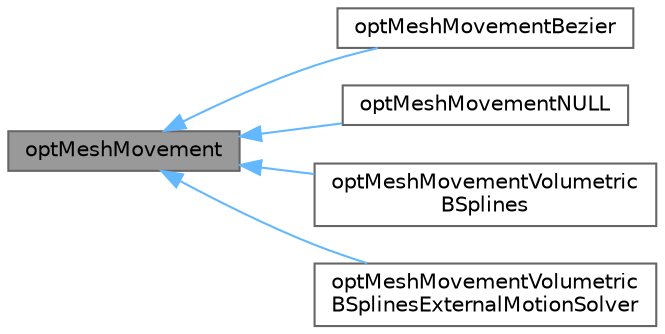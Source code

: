 digraph "optMeshMovement"
{
 // LATEX_PDF_SIZE
  bgcolor="transparent";
  edge [fontname=Helvetica,fontsize=10,labelfontname=Helvetica,labelfontsize=10];
  node [fontname=Helvetica,fontsize=10,shape=box,height=0.2,width=0.4];
  rankdir="LR";
  Node1 [id="Node000001",label="optMeshMovement",height=0.2,width=0.4,color="gray40", fillcolor="grey60", style="filled", fontcolor="black",tooltip="Abstract base class for translating an update of the design variables into mesh movement."];
  Node1 -> Node2 [id="edge1_Node000001_Node000002",dir="back",color="steelblue1",style="solid",tooltip=" "];
  Node2 [id="Node000002",label="optMeshMovementBezier",height=0.2,width=0.4,color="gray40", fillcolor="white", style="filled",URL="$classFoam_1_1optMeshMovementBezier.html",tooltip="Converts NURBS control points update to actual mesh movement."];
  Node1 -> Node3 [id="edge2_Node000001_Node000003",dir="back",color="steelblue1",style="solid",tooltip=" "];
  Node3 [id="Node000003",label="optMeshMovementNULL",height=0.2,width=0.4,color="gray40", fillcolor="white", style="filled",URL="$classFoam_1_1optMeshMovementNULL.html",tooltip="A dummy optMeshMovement object."];
  Node1 -> Node4 [id="edge3_Node000001_Node000004",dir="back",color="steelblue1",style="solid",tooltip=" "];
  Node4 [id="Node000004",label="optMeshMovementVolumetric\lBSplines",height=0.2,width=0.4,color="gray40", fillcolor="white", style="filled",URL="$classFoam_1_1optMeshMovementVolumetricBSplines.html",tooltip="Converts NURBS volume control points update to actual mesh movement. Internal points are also moved b..."];
  Node1 -> Node5 [id="edge4_Node000001_Node000005",dir="back",color="steelblue1",style="solid",tooltip=" "];
  Node5 [id="Node000005",label="optMeshMovementVolumetric\lBSplinesExternalMotionSolver",height=0.2,width=0.4,color="gray40", fillcolor="white", style="filled",URL="$classFoam_1_1optMeshMovementVolumetricBSplinesExternalMotionSolver.html",tooltip="Converts NURBS volume control points update to actual mesh movement. Internal points are moved based ..."];
}
